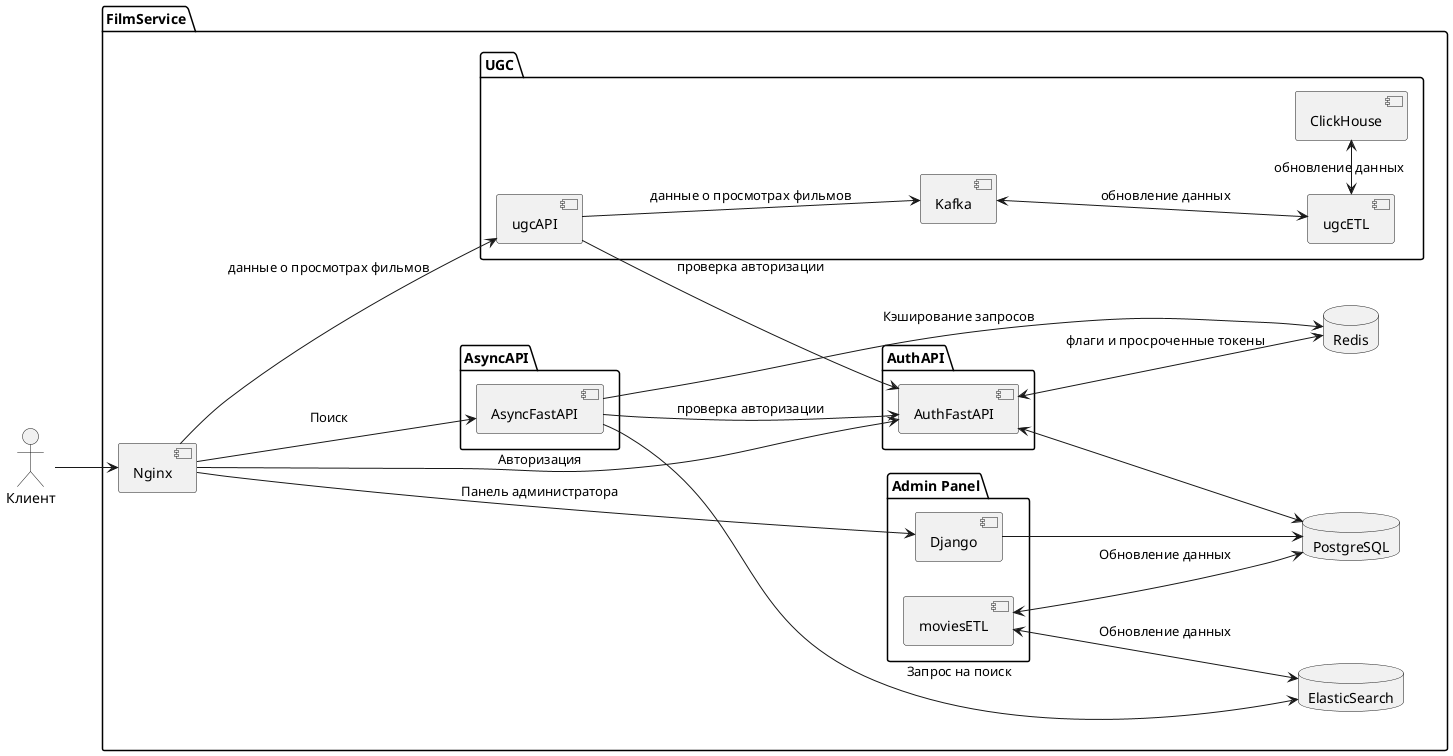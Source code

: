@startuml

actor Клиент as Client

package FilmService as FS {
    component Nginx

    database PostgreSQL
    database ElasticSearch
    database Redis

    package "Admin Panel" as AP {
        component Django
        component moviesETL
    }
    package "AuthAPI" as Auth {
        component AuthFastAPI
    }
    package "AsyncAPI" as Async {
        component AsyncFastAPI
    }
    package "UGC" as UGC {
        component Kafka
        component ugcAPI
        component ugcETL
        component ClickHouse
    }

}

left to right direction
Client --> Nginx

Nginx --> Django: Панель администратора
moviesETL <--> PostgreSQL: Обновление данных
moviesETL <--> ElasticSearch: Обновление данных
Django --> PostgreSQL

Nginx --> AuthFastAPI: Авторизация
AuthFastAPI <--> PostgreSQL
AuthFastAPI <--> Redis: флаги и просроченные токены

Nginx --> AsyncFastAPI: Поиск

AsyncFastAPI --> AuthFastAPI: проверка авторизации
AsyncFastAPI --> ElasticSearch: Запрос на поиск
AsyncFastAPI --> Redis: Кэширование запросов


Nginx --> ugcAPI: данные о просмотрах фильмов
ugcAPI --> AuthFastAPI: проверка авторизации
ugcAPI -->Kafka: данные о просмотрах фильмов

Kafka <--> ugcETL: обновление данных
ugcETL <-> ClickHouse: обновление данных
@enduml
